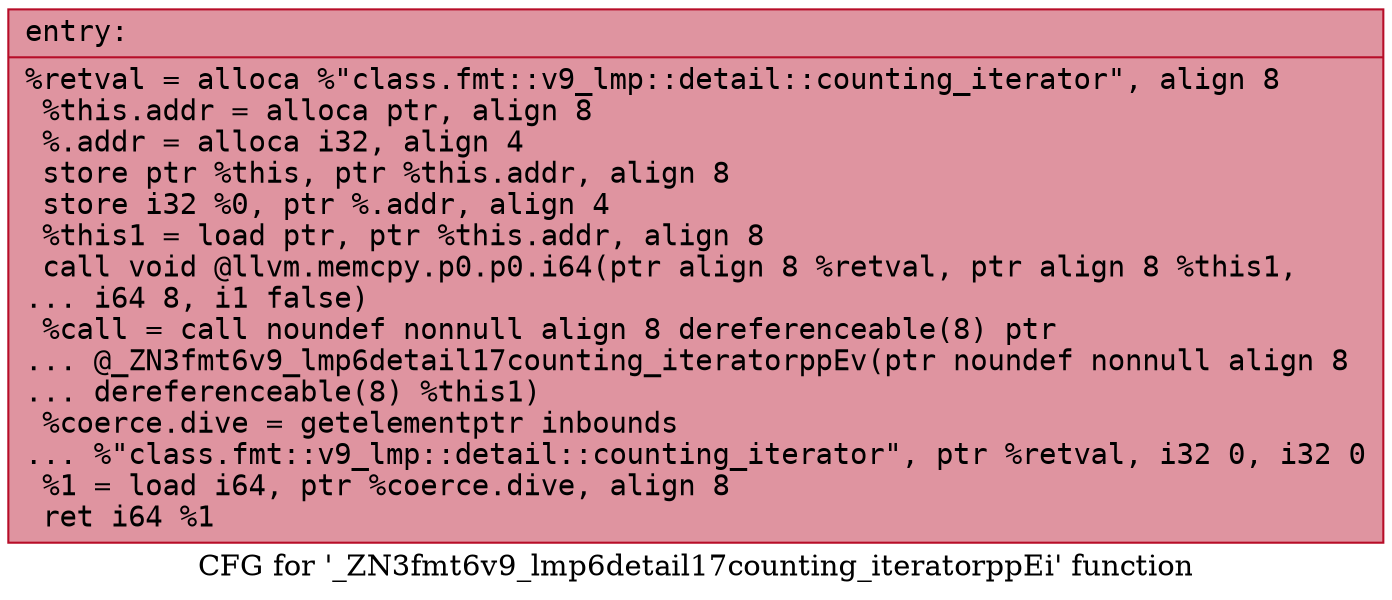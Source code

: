 digraph "CFG for '_ZN3fmt6v9_lmp6detail17counting_iteratorppEi' function" {
	label="CFG for '_ZN3fmt6v9_lmp6detail17counting_iteratorppEi' function";

	Node0x55fec36cba90 [shape=record,color="#b70d28ff", style=filled, fillcolor="#b70d2870" fontname="Courier",label="{entry:\l|  %retval = alloca %\"class.fmt::v9_lmp::detail::counting_iterator\", align 8\l  %this.addr = alloca ptr, align 8\l  %.addr = alloca i32, align 4\l  store ptr %this, ptr %this.addr, align 8\l  store i32 %0, ptr %.addr, align 4\l  %this1 = load ptr, ptr %this.addr, align 8\l  call void @llvm.memcpy.p0.p0.i64(ptr align 8 %retval, ptr align 8 %this1,\l... i64 8, i1 false)\l  %call = call noundef nonnull align 8 dereferenceable(8) ptr\l... @_ZN3fmt6v9_lmp6detail17counting_iteratorppEv(ptr noundef nonnull align 8\l... dereferenceable(8) %this1)\l  %coerce.dive = getelementptr inbounds\l... %\"class.fmt::v9_lmp::detail::counting_iterator\", ptr %retval, i32 0, i32 0\l  %1 = load i64, ptr %coerce.dive, align 8\l  ret i64 %1\l}"];
}
